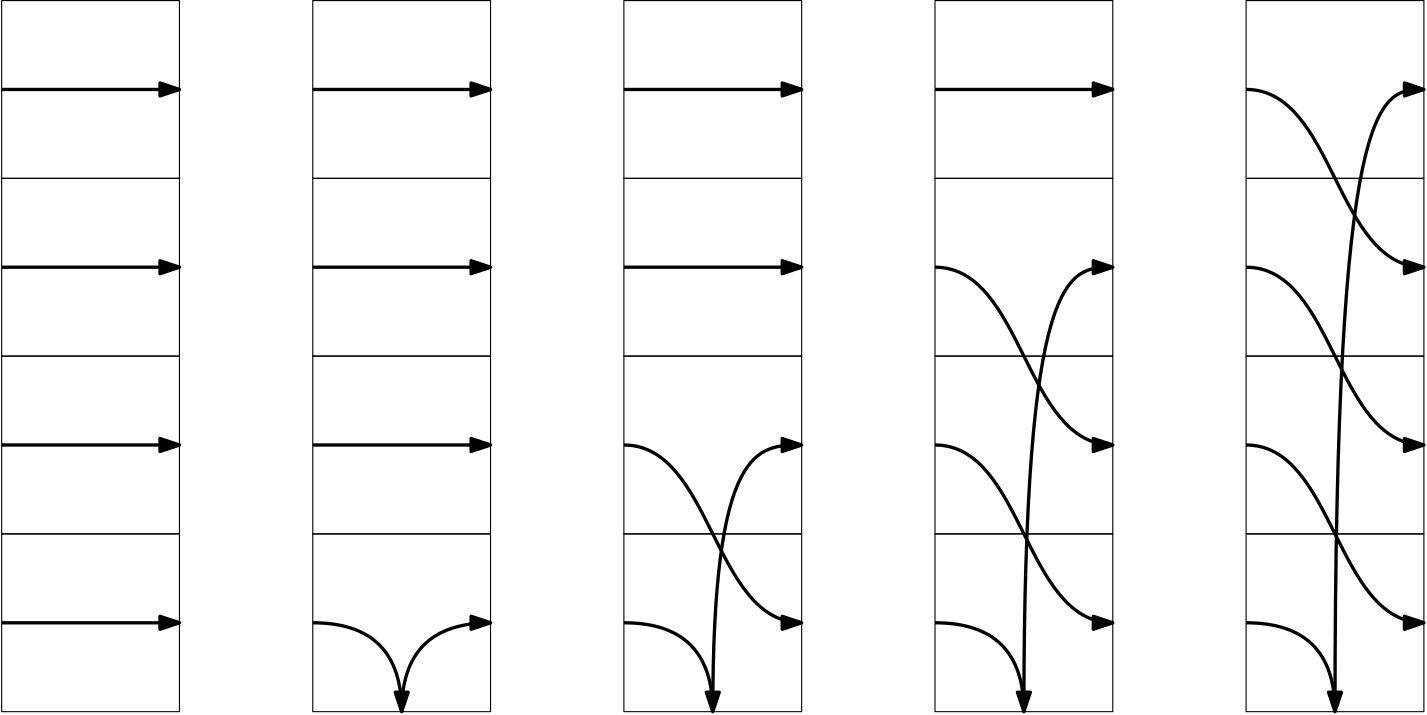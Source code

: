 <?xml version="1.0"?>
<!DOCTYPE ipe SYSTEM "ipe.dtd">
<ipe version="70206" creator="Ipe 7.2.7">
<info created="D:20200616184612" modified="D:20200616184612"/>
<ipestyle name="basic">
<symbol name="arrow/arc(spx)">
<path stroke="sym-stroke" fill="sym-stroke" pen="sym-pen">
0 0 m
-1 0.333 l
-1 -0.333 l
h
</path>
</symbol>
<symbol name="arrow/farc(spx)">
<path stroke="sym-stroke" fill="white" pen="sym-pen">
0 0 m
-1 0.333 l
-1 -0.333 l
h
</path>
</symbol>
<symbol name="arrow/ptarc(spx)">
<path stroke="sym-stroke" fill="sym-stroke" pen="sym-pen">
0 0 m
-1 0.333 l
-0.8 0 l
-1 -0.333 l
h
</path>
</symbol>
<symbol name="arrow/fptarc(spx)">
<path stroke="sym-stroke" fill="white" pen="sym-pen">
0 0 m
-1 0.333 l
-0.8 0 l
-1 -0.333 l
h
</path>
</symbol>
<symbol name="mark/circle(sx)" transformations="translations">
<path fill="sym-stroke">
0.6 0 0 0.6 0 0 e
0.4 0 0 0.4 0 0 e
</path>
</symbol>
<symbol name="mark/disk(sx)" transformations="translations">
<path fill="sym-stroke">
0.6 0 0 0.6 0 0 e
</path>
</symbol>
<symbol name="mark/fdisk(sfx)" transformations="translations">
<group>
<path fill="sym-fill">
0.5 0 0 0.5 0 0 e
</path>
<path fill="sym-stroke" fillrule="eofill">
0.6 0 0 0.6 0 0 e
0.4 0 0 0.4 0 0 e
</path>
</group>
</symbol>
<symbol name="mark/box(sx)" transformations="translations">
<path fill="sym-stroke" fillrule="eofill">
-0.6 -0.6 m
0.6 -0.6 l
0.6 0.6 l
-0.6 0.6 l
h
-0.4 -0.4 m
0.4 -0.4 l
0.4 0.4 l
-0.4 0.4 l
h
</path>
</symbol>
<symbol name="mark/square(sx)" transformations="translations">
<path fill="sym-stroke">
-0.6 -0.6 m
0.6 -0.6 l
0.6 0.6 l
-0.6 0.6 l
h
</path>
</symbol>
<symbol name="mark/fsquare(sfx)" transformations="translations">
<group>
<path fill="sym-fill">
-0.5 -0.5 m
0.5 -0.5 l
0.5 0.5 l
-0.5 0.5 l
h
</path>
<path fill="sym-stroke" fillrule="eofill">
-0.6 -0.6 m
0.6 -0.6 l
0.6 0.6 l
-0.6 0.6 l
h
-0.4 -0.4 m
0.4 -0.4 l
0.4 0.4 l
-0.4 0.4 l
h
</path>
</group>
</symbol>
<symbol name="mark/cross(sx)" transformations="translations">
<group>
<path fill="sym-stroke">
-0.43 -0.57 m
0.57 0.43 l
0.43 0.57 l
-0.57 -0.43 l
h
</path>
<path fill="sym-stroke">
-0.43 0.57 m
0.57 -0.43 l
0.43 -0.57 l
-0.57 0.43 l
h
</path>
</group>
</symbol>
<symbol name="arrow/fnormal(spx)">
<path stroke="sym-stroke" fill="white" pen="sym-pen">
0 0 m
-1 0.333 l
-1 -0.333 l
h
</path>
</symbol>
<symbol name="arrow/pointed(spx)">
<path stroke="sym-stroke" fill="sym-stroke" pen="sym-pen">
0 0 m
-1 0.333 l
-0.8 0 l
-1 -0.333 l
h
</path>
</symbol>
<symbol name="arrow/fpointed(spx)">
<path stroke="sym-stroke" fill="white" pen="sym-pen">
0 0 m
-1 0.333 l
-0.8 0 l
-1 -0.333 l
h
</path>
</symbol>
<symbol name="arrow/linear(spx)">
<path stroke="sym-stroke" pen="sym-pen">
-1 0.333 m
0 0 l
-1 -0.333 l
</path>
</symbol>
<symbol name="arrow/fdouble(spx)">
<path stroke="sym-stroke" fill="white" pen="sym-pen">
0 0 m
-1 0.333 l
-1 -0.333 l
h
-1 0 m
-2 0.333 l
-2 -0.333 l
h
</path>
</symbol>
<symbol name="arrow/double(spx)">
<path stroke="sym-stroke" fill="sym-stroke" pen="sym-pen">
0 0 m
-1 0.333 l
-1 -0.333 l
h
-1 0 m
-2 0.333 l
-2 -0.333 l
h
</path>
</symbol>
<pen name="heavier" value="0.8"/>
<pen name="fat" value="1.2"/>
<pen name="ultrafat" value="2"/>
<symbolsize name="large" value="5"/>
<symbolsize name="small" value="2"/>
<symbolsize name="tiny" value="1.1"/>
<arrowsize name="large" value="10"/>
<arrowsize name="small" value="5"/>
<arrowsize name="tiny" value="3"/>
<color name="red" value="1 0 0"/>
<color name="green" value="0 1 0"/>
<color name="blue" value="0 0 1"/>
<color name="yellow" value="1 1 0"/>
<color name="orange" value="1 0.647 0"/>
<color name="gold" value="1 0.843 0"/>
<color name="purple" value="0.627 0.125 0.941"/>
<color name="gray" value="0.745"/>
<color name="brown" value="0.647 0.165 0.165"/>
<color name="navy" value="0 0 0.502"/>
<color name="pink" value="1 0.753 0.796"/>
<color name="seagreen" value="0.18 0.545 0.341"/>
<color name="turquoise" value="0.251 0.878 0.816"/>
<color name="violet" value="0.933 0.51 0.933"/>
<color name="darkblue" value="0 0 0.545"/>
<color name="darkcyan" value="0 0.545 0.545"/>
<color name="darkgray" value="0.663"/>
<color name="darkgreen" value="0 0.392 0"/>
<color name="darkmagenta" value="0.545 0 0.545"/>
<color name="darkorange" value="1 0.549 0"/>
<color name="darkred" value="0.545 0 0"/>
<color name="lightblue" value="0.678 0.847 0.902"/>
<color name="lightcyan" value="0.878 1 1"/>
<color name="lightgray" value="0.827"/>
<color name="lightgreen" value="0.565 0.933 0.565"/>
<color name="lightyellow" value="1 1 0.878"/>
<dashstyle name="dashed" value="[4] 0"/>
<dashstyle name="dotted" value="[1 3] 0"/>
<dashstyle name="dash dotted" value="[4 2 1 2] 0"/>
<dashstyle name="dash dot dotted" value="[4 2 1 2 1 2] 0"/>
<textsize name="large" value="\large"/>
<textsize name="Large" value="\Large"/>
<textsize name="LARGE" value="\LARGE"/>
<textsize name="huge" value="\huge"/>
<textsize name="Huge" value="\Huge"/>
<textsize name="small" value="\small"/>
<textsize name="footnote" value="\footnotesize"/>
<textsize name="tiny" value="\tiny"/>
<textstyle name="center" begin="\begin{center}" end="\end{center}"/>
<textstyle name="itemize" begin="\begin{itemize}" end="\end{itemize}"/>
<textstyle name="item" begin="\begin{itemize}\item{}" end="\end{itemize}"/>
<gridsize name="4 pts" value="4"/>
<gridsize name="8 pts (~3 mm)" value="8"/>
<gridsize name="16 pts (~6 mm)" value="16"/>
<gridsize name="32 pts (~12 mm)" value="32"/>
<gridsize name="10 pts (~3.5 mm)" value="10"/>
<gridsize name="20 pts (~7 mm)" value="20"/>
<gridsize name="14 pts (~5 mm)" value="14"/>
<gridsize name="28 pts (~10 mm)" value="28"/>
<gridsize name="56 pts (~20 mm)" value="56"/>
<anglesize name="90 deg" value="90"/>
<anglesize name="60 deg" value="60"/>
<anglesize name="45 deg" value="45"/>
<anglesize name="30 deg" value="30"/>
<anglesize name="22.5 deg" value="22.5"/>
<opacity name="10%" value="0.1"/>
<opacity name="30%" value="0.3"/>
<opacity name="50%" value="0.5"/>
<opacity name="75%" value="0.75"/>
<tiling name="falling" angle="-60" step="4" width="1"/>
<tiling name="rising" angle="30" step="4" width="1"/>
</ipestyle>
<page>
<layer name="alpha"/>
<view layers="alpha" active="alpha"/>
<path layer="alpha" matrix="1 0 0 1 -96 0" stroke="black">
128 576 m
128 512 l
192 512 l
192 576 l
h
</path>
<path matrix="1 0 0 1 -96 64" stroke="black">
128 576 m
128 512 l
192 512 l
192 576 l
h
</path>
<path matrix="1 0 0 1 -96 128" stroke="black">
128 576 m
128 512 l
192 512 l
192 576 l
h
</path>
<path matrix="1 0 0 1 -96 192" stroke="black">
128 576 m
128 512 l
192 512 l
192 576 l
h
</path>
<path matrix="1 0 0 1 16 0" stroke="black">
128 576 m
128 512 l
192 512 l
192 576 l
h
</path>
<path matrix="1 0 0 1 16 64" stroke="black">
128 576 m
128 512 l
192 512 l
192 576 l
h
</path>
<path matrix="1 0 0 1 16 128" stroke="black">
128 576 m
128 512 l
192 512 l
192 576 l
h
</path>
<path matrix="1 0 0 1 16 192" stroke="black">
128 576 m
128 512 l
192 512 l
192 576 l
h
</path>
<path matrix="1 0 0 1 128 0" stroke="black">
128 576 m
128 512 l
192 512 l
192 576 l
h
</path>
<path matrix="1 0 0 1 128 64" stroke="black">
128 576 m
128 512 l
192 512 l
192 576 l
h
</path>
<path matrix="1 0 0 1 128 128" stroke="black">
128 576 m
128 512 l
192 512 l
192 576 l
h
</path>
<path matrix="1 0 0 1 128 192" stroke="black">
128 576 m
128 512 l
192 512 l
192 576 l
h
</path>
<path matrix="1 0 0 1 240 0" stroke="black">
128 576 m
128 512 l
192 512 l
192 576 l
h
</path>
<path matrix="1 0 0 1 240 64" stroke="black">
128 576 m
128 512 l
192 512 l
192 576 l
h
</path>
<path matrix="1 0 0 1 240 128" stroke="black">
128 576 m
128 512 l
192 512 l
192 576 l
h
</path>
<path matrix="1 0 0 1 240 192" stroke="black">
128 576 m
128 512 l
192 512 l
192 576 l
h
</path>
<path matrix="1 0 0 1 352 0" stroke="black">
128 576 m
128 512 l
192 512 l
192 576 l
h
</path>
<path matrix="1 0 0 1 352 64" stroke="black">
128 576 m
128 512 l
192 512 l
192 576 l
h
</path>
<path matrix="1 0 0 1 352 128" stroke="black">
128 576 m
128 512 l
192 512 l
192 576 l
h
</path>
<path matrix="1 0 0 1 352 192" stroke="black">
128 576 m
128 512 l
192 512 l
192 576 l
h
</path>
<path stroke="black" pen="fat" arrow="normal/normal">
32 736 m
96 736 l
</path>
<path matrix="1 0 0 1 0 -64" stroke="black" pen="fat" arrow="normal/normal">
32 736 m
96 736 l
</path>
<path matrix="1 0 0 1 0 -128" stroke="black" pen="fat" arrow="normal/normal">
32 736 m
96 736 l
</path>
<path matrix="1 0 0 1 0 -192" stroke="black" pen="fat" arrow="normal/normal">
32 736 m
96 736 l
</path>
<path matrix="1 0 0 1 112 0" stroke="black" pen="fat" arrow="normal/normal">
32 736 m
96 736 l
</path>
<path matrix="1 0 0 1 112 -64" stroke="black" pen="fat" arrow="normal/normal">
32 736 m
96 736 l
</path>
<path matrix="1 0 0 1 112 -128" stroke="black" pen="fat" arrow="normal/normal">
32 736 m
96 736 l
</path>
<path matrix="1 0 0 1 224 0" stroke="black" pen="fat" arrow="normal/normal">
32 736 m
96 736 l
</path>
<path matrix="1 0 0 1 224 -64" stroke="black" pen="fat" arrow="normal/normal">
32 736 m
96 736 l
</path>
<path matrix="1 0 0 1 336 0" stroke="black" pen="fat" arrow="normal/normal">
32 736 m
96 736 l
</path>
<path stroke="black" pen="fat" arrow="normal/normal">
144 544 m
176 544
176 512 c
</path>
<path stroke="black" pen="fat" arrow="normal/normal">
176 512 m
176 544
208 544 c
</path>
<path stroke="black" pen="fat" arrow="normal/normal">
256 544 m
288 544
288 512 c
</path>
<path matrix="1 0 0 1 112 0" stroke="black" pen="fat" arrow="normal/normal">
256 544 m
288 544
288 512 c
</path>
<path matrix="1 0 0 1 224 0" stroke="black" pen="fat" arrow="normal/normal">
256 544 m
288 544
288 512 c
</path>
<path stroke="black" pen="fat" arrow="normal/normal">
256 608 m
288 608
288 544
320 544 c
</path>
<path matrix="1 0 0 1 112 64" stroke="black" pen="fat" arrow="normal/normal">
256 608 m
288 608
288 544
320 544 c
</path>
<path matrix="1 0 0 1 112 0" stroke="black" pen="fat" arrow="normal/normal">
256 608 m
288 608
288 544
320 544 c
</path>
<path matrix="1 0 0 1 224 128" stroke="black" pen="fat" arrow="normal/normal">
256 608 m
288 608
288 544
320 544 c
</path>
<path matrix="1 0 0 1 224 64" stroke="black" pen="fat" arrow="normal/normal">
256 608 m
288 608
288 544
320 544 c
</path>
<path matrix="1 0 0 1 224 0" stroke="black" pen="fat" arrow="normal/normal">
256 608 m
288 608
288 544
320 544 c
</path>
<path stroke="black" pen="fat" arrow="normal/normal">
288 512 m
288 608
304 608
320 608 c
</path>
<path stroke="black" pen="fat" arrow="normal/normal">
400 512 m
400 672
416 672
432 672 c
</path>
<path stroke="black" pen="fat" arrow="normal/normal">
512 512 m
512 736
528 736
544 736 c
</path>
</page>
</ipe>
